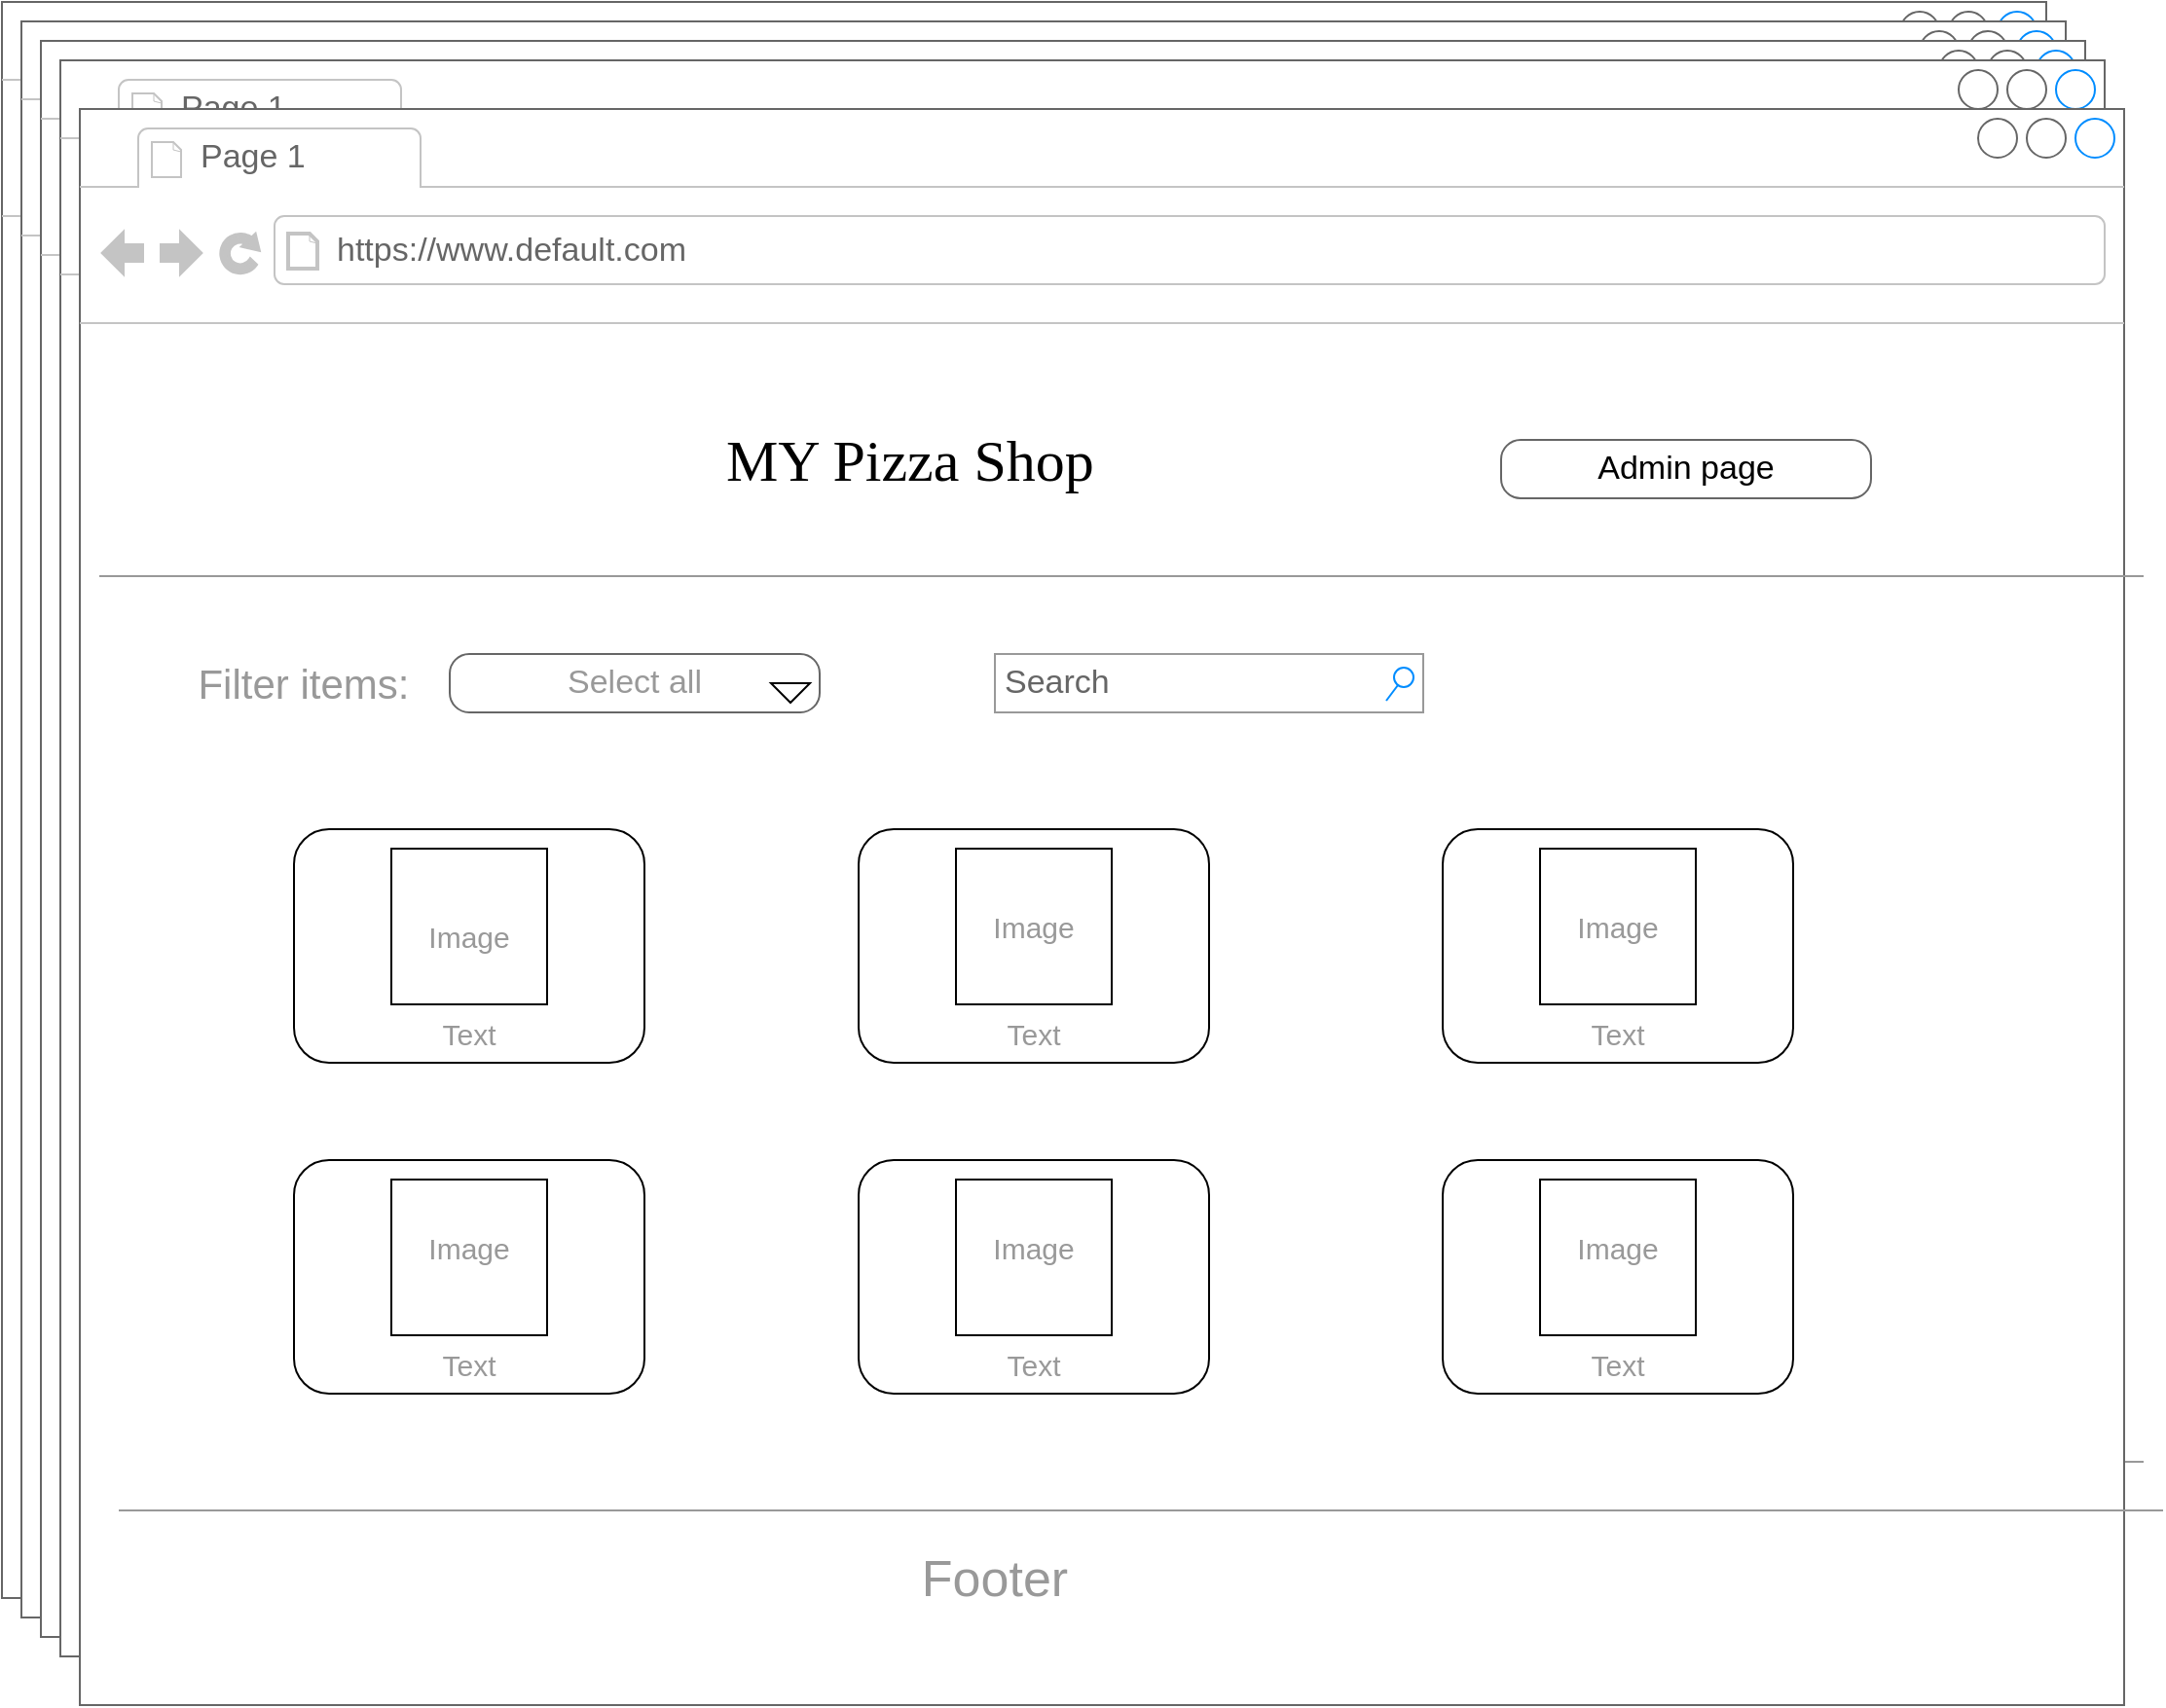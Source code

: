 <mxfile version="20.6.0" type="device"><diagram name="Page-1" id="2cc2dc42-3aac-f2a9-1cec-7a8b7cbee084"><mxGraphModel dx="-308" dy="1275" grid="1" gridSize="10" guides="1" tooltips="1" connect="1" arrows="1" fold="1" page="1" pageScale="1" pageWidth="1100" pageHeight="850" background="none" math="0" shadow="0"><root><mxCell id="0"/><mxCell id="1" parent="0"/><mxCell id="7026571954dc6520-1" value="" style="strokeWidth=1;shadow=0;dashed=0;align=center;html=1;shape=mxgraph.mockup.containers.browserWindow;rSize=0;strokeColor=#666666;mainText=,;recursiveResize=0;rounded=0;labelBackgroundColor=none;fontFamily=Verdana;fontSize=12" parent="1" vertex="1"><mxGeometry x="1670" y="-40" width="1050" height="820" as="geometry"/></mxCell><mxCell id="7026571954dc6520-2" value="Page 1" style="strokeWidth=1;shadow=0;dashed=0;align=center;html=1;shape=mxgraph.mockup.containers.anchor;fontSize=17;fontColor=#666666;align=left;" parent="7026571954dc6520-1" vertex="1"><mxGeometry x="60" y="12" width="110" height="26" as="geometry"/></mxCell><mxCell id="7026571954dc6520-3" value="https://www.default.com" style="strokeWidth=1;shadow=0;dashed=0;align=center;html=1;shape=mxgraph.mockup.containers.anchor;rSize=0;fontSize=17;fontColor=#666666;align=left;" parent="7026571954dc6520-1" vertex="1"><mxGeometry x="130" y="60" width="250" height="26" as="geometry"/></mxCell><mxCell id="7026571954dc6520-4" value="MY Pizza Shop" style="text;html=1;points=[];align=left;verticalAlign=top;spacingTop=-4;fontSize=30;fontFamily=Verdana" parent="7026571954dc6520-1" vertex="1"><mxGeometry x="330" y="160" width="340" height="50" as="geometry"/></mxCell><mxCell id="7026571954dc6520-14" value="Search" style="strokeWidth=1;shadow=0;dashed=0;align=center;html=1;shape=mxgraph.mockup.forms.searchBox;strokeColor=#999999;mainText=;strokeColor2=#008cff;fontColor=#666666;fontSize=17;align=left;spacingLeft=3;rounded=0;labelBackgroundColor=none;" parent="7026571954dc6520-1" vertex="1"><mxGeometry x="470" y="280" width="220" height="30" as="geometry"/></mxCell><mxCell id="7026571954dc6520-15" value="" style="verticalLabelPosition=bottom;shadow=0;dashed=0;align=center;html=1;verticalAlign=top;strokeWidth=1;shape=mxgraph.mockup.markup.line;strokeColor=#999999;rounded=0;labelBackgroundColor=none;fillColor=#ffffff;fontFamily=Verdana;fontSize=12;fontColor=#000000;" parent="7026571954dc6520-1" vertex="1"><mxGeometry x="10" y="230" width="1050" height="20" as="geometry"/></mxCell><mxCell id="7026571954dc6520-18" value="Admin page" style="strokeWidth=1;shadow=0;dashed=0;align=center;html=1;shape=mxgraph.mockup.buttons.button;strokeColor=#666666;mainText=;buttonStyle=round;fontSize=17;fontStyle=0;fillColor=none;whiteSpace=wrap;rounded=0;labelBackgroundColor=none;" parent="7026571954dc6520-1" vertex="1"><mxGeometry x="730" y="170" width="190" height="30" as="geometry"/></mxCell><mxCell id="7026571954dc6520-19" value="Filter Items" style="strokeWidth=1;shadow=0;dashed=0;align=center;html=1;shape=mxgraph.mockup.buttons.button;strokeColor=#666666;mainText=;buttonStyle=round;fontSize=17;fontStyle=0;fillColor=none;whiteSpace=wrap;rounded=0;labelBackgroundColor=none;fontColor=#999999;" parent="7026571954dc6520-1" vertex="1"><mxGeometry x="190" y="280" width="190" height="30" as="geometry"/></mxCell><mxCell id="7026571954dc6520-21" value="" style="verticalLabelPosition=bottom;shadow=0;dashed=0;align=center;html=1;verticalAlign=top;strokeWidth=1;shape=mxgraph.mockup.markup.line;strokeColor=#999999;rounded=0;labelBackgroundColor=none;fillColor=#ffffff;fontFamily=Verdana;fontSize=12;fontColor=#000000;" parent="7026571954dc6520-1" vertex="1"><mxGeometry x="20" y="710" width="1050" height="20" as="geometry"/></mxCell><mxCell id="XdrXnuQvbxu3idKPkUTi-1" value="Footer" style="text;html=1;strokeColor=none;fillColor=none;align=center;verticalAlign=middle;whiteSpace=wrap;rounded=0;fontColor=#999999;fontSize=26;" vertex="1" parent="7026571954dc6520-1"><mxGeometry x="440" y="740" width="60" height="30" as="geometry"/></mxCell><mxCell id="XdrXnuQvbxu3idKPkUTi-8" value="" style="rounded=1;whiteSpace=wrap;html=1;fontSize=26;fontColor=#999999;" vertex="1" parent="7026571954dc6520-1"><mxGeometry x="110" y="370" width="180" height="120" as="geometry"/></mxCell><mxCell id="XdrXnuQvbxu3idKPkUTi-9" value="" style="rounded=1;whiteSpace=wrap;html=1;fontSize=26;fontColor=#999999;" vertex="1" parent="7026571954dc6520-1"><mxGeometry x="700" y="540" width="180" height="120" as="geometry"/></mxCell><mxCell id="XdrXnuQvbxu3idKPkUTi-10" value="" style="rounded=1;whiteSpace=wrap;html=1;fontSize=26;fontColor=#999999;" vertex="1" parent="7026571954dc6520-1"><mxGeometry x="400" y="540" width="180" height="120" as="geometry"/></mxCell><mxCell id="XdrXnuQvbxu3idKPkUTi-11" value="" style="rounded=1;whiteSpace=wrap;html=1;fontSize=26;fontColor=#999999;" vertex="1" parent="7026571954dc6520-1"><mxGeometry x="110" y="540" width="180" height="120" as="geometry"/></mxCell><mxCell id="XdrXnuQvbxu3idKPkUTi-12" value="" style="rounded=1;whiteSpace=wrap;html=1;fontSize=26;fontColor=#999999;" vertex="1" parent="7026571954dc6520-1"><mxGeometry x="400" y="370" width="180" height="120" as="geometry"/></mxCell><mxCell id="XdrXnuQvbxu3idKPkUTi-13" value="" style="rounded=1;whiteSpace=wrap;html=1;fontSize=26;fontColor=#999999;" vertex="1" parent="7026571954dc6520-1"><mxGeometry x="700" y="370" width="180" height="120" as="geometry"/></mxCell><mxCell id="XdrXnuQvbxu3idKPkUTi-14" value="" style="whiteSpace=wrap;html=1;aspect=fixed;fontSize=26;fontColor=#999999;" vertex="1" parent="7026571954dc6520-1"><mxGeometry x="160" y="380" width="80" height="80" as="geometry"/></mxCell><mxCell id="XdrXnuQvbxu3idKPkUTi-15" value="" style="whiteSpace=wrap;html=1;aspect=fixed;fontSize=26;fontColor=#999999;" vertex="1" parent="7026571954dc6520-1"><mxGeometry x="750" y="550" width="80" height="80" as="geometry"/></mxCell><mxCell id="XdrXnuQvbxu3idKPkUTi-16" value="" style="whiteSpace=wrap;html=1;aspect=fixed;fontSize=26;fontColor=#999999;" vertex="1" parent="7026571954dc6520-1"><mxGeometry x="450" y="550" width="80" height="80" as="geometry"/></mxCell><mxCell id="XdrXnuQvbxu3idKPkUTi-17" value="" style="whiteSpace=wrap;html=1;aspect=fixed;fontSize=26;fontColor=#999999;" vertex="1" parent="7026571954dc6520-1"><mxGeometry x="160" y="550" width="80" height="80" as="geometry"/></mxCell><mxCell id="XdrXnuQvbxu3idKPkUTi-18" value="" style="whiteSpace=wrap;html=1;aspect=fixed;fontSize=26;fontColor=#999999;" vertex="1" parent="7026571954dc6520-1"><mxGeometry x="750" y="380" width="80" height="80" as="geometry"/></mxCell><mxCell id="XdrXnuQvbxu3idKPkUTi-19" value="" style="whiteSpace=wrap;html=1;aspect=fixed;fontSize=26;fontColor=#999999;" vertex="1" parent="7026571954dc6520-1"><mxGeometry x="450" y="380" width="80" height="80" as="geometry"/></mxCell><mxCell id="XdrXnuQvbxu3idKPkUTi-20" value="Image" style="text;html=1;strokeColor=none;fillColor=none;align=center;verticalAlign=middle;whiteSpace=wrap;rounded=0;fontSize=15;fontColor=#999999;" vertex="1" parent="7026571954dc6520-1"><mxGeometry x="180" y="410" width="40" height="30" as="geometry"/></mxCell><mxCell id="XdrXnuQvbxu3idKPkUTi-21" value="" style="strokeWidth=1;shadow=0;dashed=0;align=center;html=1;shape=mxgraph.mockup.containers.browserWindow;rSize=0;strokeColor=#666666;mainText=,;recursiveResize=0;rounded=0;labelBackgroundColor=none;fontFamily=Verdana;fontSize=12" vertex="1" parent="1"><mxGeometry x="1680" y="-30" width="1050" height="820" as="geometry"/></mxCell><mxCell id="XdrXnuQvbxu3idKPkUTi-22" value="Page 1" style="strokeWidth=1;shadow=0;dashed=0;align=center;html=1;shape=mxgraph.mockup.containers.anchor;fontSize=17;fontColor=#666666;align=left;" vertex="1" parent="XdrXnuQvbxu3idKPkUTi-21"><mxGeometry x="60" y="12" width="110" height="26" as="geometry"/></mxCell><mxCell id="XdrXnuQvbxu3idKPkUTi-23" value="https://www.default.com" style="strokeWidth=1;shadow=0;dashed=0;align=center;html=1;shape=mxgraph.mockup.containers.anchor;rSize=0;fontSize=17;fontColor=#666666;align=left;" vertex="1" parent="XdrXnuQvbxu3idKPkUTi-21"><mxGeometry x="130" y="60" width="250" height="26" as="geometry"/></mxCell><mxCell id="XdrXnuQvbxu3idKPkUTi-24" value="MY Pizza Shop" style="text;html=1;points=[];align=left;verticalAlign=top;spacingTop=-4;fontSize=30;fontFamily=Verdana" vertex="1" parent="XdrXnuQvbxu3idKPkUTi-21"><mxGeometry x="330" y="160" width="340" height="50" as="geometry"/></mxCell><mxCell id="XdrXnuQvbxu3idKPkUTi-25" value="Search" style="strokeWidth=1;shadow=0;dashed=0;align=center;html=1;shape=mxgraph.mockup.forms.searchBox;strokeColor=#999999;mainText=;strokeColor2=#008cff;fontColor=#666666;fontSize=17;align=left;spacingLeft=3;rounded=0;labelBackgroundColor=none;" vertex="1" parent="XdrXnuQvbxu3idKPkUTi-21"><mxGeometry x="470" y="280" width="220" height="30" as="geometry"/></mxCell><mxCell id="XdrXnuQvbxu3idKPkUTi-26" value="" style="verticalLabelPosition=bottom;shadow=0;dashed=0;align=center;html=1;verticalAlign=top;strokeWidth=1;shape=mxgraph.mockup.markup.line;strokeColor=#999999;rounded=0;labelBackgroundColor=none;fillColor=#ffffff;fontFamily=Verdana;fontSize=12;fontColor=#000000;" vertex="1" parent="XdrXnuQvbxu3idKPkUTi-21"><mxGeometry x="10" y="230" width="1050" height="20" as="geometry"/></mxCell><mxCell id="XdrXnuQvbxu3idKPkUTi-27" value="Admin page" style="strokeWidth=1;shadow=0;dashed=0;align=center;html=1;shape=mxgraph.mockup.buttons.button;strokeColor=#666666;mainText=;buttonStyle=round;fontSize=17;fontStyle=0;fillColor=none;whiteSpace=wrap;rounded=0;labelBackgroundColor=none;" vertex="1" parent="XdrXnuQvbxu3idKPkUTi-21"><mxGeometry x="730" y="170" width="190" height="30" as="geometry"/></mxCell><mxCell id="XdrXnuQvbxu3idKPkUTi-28" value="Filter Items" style="strokeWidth=1;shadow=0;dashed=0;align=center;html=1;shape=mxgraph.mockup.buttons.button;strokeColor=#666666;mainText=;buttonStyle=round;fontSize=17;fontStyle=0;fillColor=none;whiteSpace=wrap;rounded=0;labelBackgroundColor=none;fontColor=#999999;" vertex="1" parent="XdrXnuQvbxu3idKPkUTi-21"><mxGeometry x="190" y="280" width="190" height="30" as="geometry"/></mxCell><mxCell id="XdrXnuQvbxu3idKPkUTi-29" value="" style="verticalLabelPosition=bottom;shadow=0;dashed=0;align=center;html=1;verticalAlign=top;strokeWidth=1;shape=mxgraph.mockup.markup.line;strokeColor=#999999;rounded=0;labelBackgroundColor=none;fillColor=#ffffff;fontFamily=Verdana;fontSize=12;fontColor=#000000;" vertex="1" parent="XdrXnuQvbxu3idKPkUTi-21"><mxGeometry x="20" y="710" width="1050" height="20" as="geometry"/></mxCell><mxCell id="XdrXnuQvbxu3idKPkUTi-30" value="Footer" style="text;html=1;strokeColor=none;fillColor=none;align=center;verticalAlign=middle;whiteSpace=wrap;rounded=0;fontColor=#999999;fontSize=26;" vertex="1" parent="XdrXnuQvbxu3idKPkUTi-21"><mxGeometry x="440" y="740" width="60" height="30" as="geometry"/></mxCell><mxCell id="XdrXnuQvbxu3idKPkUTi-31" value="" style="rounded=1;whiteSpace=wrap;html=1;fontSize=26;fontColor=#999999;" vertex="1" parent="XdrXnuQvbxu3idKPkUTi-21"><mxGeometry x="110" y="370" width="180" height="120" as="geometry"/></mxCell><mxCell id="XdrXnuQvbxu3idKPkUTi-32" value="" style="rounded=1;whiteSpace=wrap;html=1;fontSize=26;fontColor=#999999;" vertex="1" parent="XdrXnuQvbxu3idKPkUTi-21"><mxGeometry x="700" y="540" width="180" height="120" as="geometry"/></mxCell><mxCell id="XdrXnuQvbxu3idKPkUTi-33" value="" style="rounded=1;whiteSpace=wrap;html=1;fontSize=26;fontColor=#999999;" vertex="1" parent="XdrXnuQvbxu3idKPkUTi-21"><mxGeometry x="400" y="540" width="180" height="120" as="geometry"/></mxCell><mxCell id="XdrXnuQvbxu3idKPkUTi-34" value="" style="rounded=1;whiteSpace=wrap;html=1;fontSize=26;fontColor=#999999;" vertex="1" parent="XdrXnuQvbxu3idKPkUTi-21"><mxGeometry x="110" y="540" width="180" height="120" as="geometry"/></mxCell><mxCell id="XdrXnuQvbxu3idKPkUTi-35" value="" style="rounded=1;whiteSpace=wrap;html=1;fontSize=26;fontColor=#999999;" vertex="1" parent="XdrXnuQvbxu3idKPkUTi-21"><mxGeometry x="400" y="370" width="180" height="120" as="geometry"/></mxCell><mxCell id="XdrXnuQvbxu3idKPkUTi-36" value="" style="rounded=1;whiteSpace=wrap;html=1;fontSize=26;fontColor=#999999;" vertex="1" parent="XdrXnuQvbxu3idKPkUTi-21"><mxGeometry x="700" y="370" width="180" height="120" as="geometry"/></mxCell><mxCell id="XdrXnuQvbxu3idKPkUTi-37" value="" style="whiteSpace=wrap;html=1;aspect=fixed;fontSize=26;fontColor=#999999;" vertex="1" parent="XdrXnuQvbxu3idKPkUTi-21"><mxGeometry x="160" y="380" width="80" height="80" as="geometry"/></mxCell><mxCell id="XdrXnuQvbxu3idKPkUTi-38" value="" style="whiteSpace=wrap;html=1;aspect=fixed;fontSize=26;fontColor=#999999;" vertex="1" parent="XdrXnuQvbxu3idKPkUTi-21"><mxGeometry x="750" y="550" width="80" height="80" as="geometry"/></mxCell><mxCell id="XdrXnuQvbxu3idKPkUTi-39" value="" style="whiteSpace=wrap;html=1;aspect=fixed;fontSize=26;fontColor=#999999;" vertex="1" parent="XdrXnuQvbxu3idKPkUTi-21"><mxGeometry x="450" y="550" width="80" height="80" as="geometry"/></mxCell><mxCell id="XdrXnuQvbxu3idKPkUTi-40" value="" style="whiteSpace=wrap;html=1;aspect=fixed;fontSize=26;fontColor=#999999;" vertex="1" parent="XdrXnuQvbxu3idKPkUTi-21"><mxGeometry x="160" y="550" width="80" height="80" as="geometry"/></mxCell><mxCell id="XdrXnuQvbxu3idKPkUTi-41" value="" style="whiteSpace=wrap;html=1;aspect=fixed;fontSize=26;fontColor=#999999;" vertex="1" parent="XdrXnuQvbxu3idKPkUTi-21"><mxGeometry x="750" y="380" width="80" height="80" as="geometry"/></mxCell><mxCell id="XdrXnuQvbxu3idKPkUTi-42" value="" style="whiteSpace=wrap;html=1;aspect=fixed;fontSize=26;fontColor=#999999;" vertex="1" parent="XdrXnuQvbxu3idKPkUTi-21"><mxGeometry x="450" y="380" width="80" height="80" as="geometry"/></mxCell><mxCell id="XdrXnuQvbxu3idKPkUTi-43" value="Image" style="text;html=1;strokeColor=none;fillColor=none;align=center;verticalAlign=middle;whiteSpace=wrap;rounded=0;fontSize=15;fontColor=#999999;" vertex="1" parent="XdrXnuQvbxu3idKPkUTi-21"><mxGeometry x="180" y="410" width="40" height="30" as="geometry"/></mxCell><mxCell id="XdrXnuQvbxu3idKPkUTi-44" value="Image" style="text;html=1;strokeColor=none;fillColor=none;align=center;verticalAlign=middle;whiteSpace=wrap;rounded=0;fontSize=15;fontColor=#999999;" vertex="1" parent="XdrXnuQvbxu3idKPkUTi-21"><mxGeometry x="470" y="405" width="40" height="30" as="geometry"/></mxCell><mxCell id="XdrXnuQvbxu3idKPkUTi-45" value="Image" style="text;html=1;strokeColor=none;fillColor=none;align=center;verticalAlign=middle;whiteSpace=wrap;rounded=0;fontSize=15;fontColor=#999999;" vertex="1" parent="XdrXnuQvbxu3idKPkUTi-21"><mxGeometry x="770" y="405" width="40" height="30" as="geometry"/></mxCell><mxCell id="XdrXnuQvbxu3idKPkUTi-46" value="Image" style="text;html=1;strokeColor=none;fillColor=none;align=center;verticalAlign=middle;whiteSpace=wrap;rounded=0;fontSize=15;fontColor=#999999;" vertex="1" parent="XdrXnuQvbxu3idKPkUTi-21"><mxGeometry x="770" y="570" width="40" height="30" as="geometry"/></mxCell><mxCell id="XdrXnuQvbxu3idKPkUTi-47" value="" style="strokeWidth=1;shadow=0;dashed=0;align=center;html=1;shape=mxgraph.mockup.containers.browserWindow;rSize=0;strokeColor=#666666;mainText=,;recursiveResize=0;rounded=0;labelBackgroundColor=none;fontFamily=Verdana;fontSize=12" vertex="1" parent="1"><mxGeometry x="1690" y="-20" width="1050" height="820" as="geometry"/></mxCell><mxCell id="XdrXnuQvbxu3idKPkUTi-48" value="Page 1" style="strokeWidth=1;shadow=0;dashed=0;align=center;html=1;shape=mxgraph.mockup.containers.anchor;fontSize=17;fontColor=#666666;align=left;" vertex="1" parent="XdrXnuQvbxu3idKPkUTi-47"><mxGeometry x="60" y="12" width="110" height="26" as="geometry"/></mxCell><mxCell id="XdrXnuQvbxu3idKPkUTi-49" value="https://www.default.com" style="strokeWidth=1;shadow=0;dashed=0;align=center;html=1;shape=mxgraph.mockup.containers.anchor;rSize=0;fontSize=17;fontColor=#666666;align=left;" vertex="1" parent="XdrXnuQvbxu3idKPkUTi-47"><mxGeometry x="130" y="60" width="250" height="26" as="geometry"/></mxCell><mxCell id="XdrXnuQvbxu3idKPkUTi-50" value="MY Pizza Shop" style="text;html=1;points=[];align=left;verticalAlign=top;spacingTop=-4;fontSize=30;fontFamily=Verdana" vertex="1" parent="XdrXnuQvbxu3idKPkUTi-47"><mxGeometry x="330" y="160" width="340" height="50" as="geometry"/></mxCell><mxCell id="XdrXnuQvbxu3idKPkUTi-51" value="Search" style="strokeWidth=1;shadow=0;dashed=0;align=center;html=1;shape=mxgraph.mockup.forms.searchBox;strokeColor=#999999;mainText=;strokeColor2=#008cff;fontColor=#666666;fontSize=17;align=left;spacingLeft=3;rounded=0;labelBackgroundColor=none;" vertex="1" parent="XdrXnuQvbxu3idKPkUTi-47"><mxGeometry x="470" y="280" width="220" height="30" as="geometry"/></mxCell><mxCell id="XdrXnuQvbxu3idKPkUTi-52" value="" style="verticalLabelPosition=bottom;shadow=0;dashed=0;align=center;html=1;verticalAlign=top;strokeWidth=1;shape=mxgraph.mockup.markup.line;strokeColor=#999999;rounded=0;labelBackgroundColor=none;fillColor=#ffffff;fontFamily=Verdana;fontSize=12;fontColor=#000000;" vertex="1" parent="XdrXnuQvbxu3idKPkUTi-47"><mxGeometry x="10" y="230" width="1050" height="20" as="geometry"/></mxCell><mxCell id="XdrXnuQvbxu3idKPkUTi-53" value="Admin page" style="strokeWidth=1;shadow=0;dashed=0;align=center;html=1;shape=mxgraph.mockup.buttons.button;strokeColor=#666666;mainText=;buttonStyle=round;fontSize=17;fontStyle=0;fillColor=none;whiteSpace=wrap;rounded=0;labelBackgroundColor=none;" vertex="1" parent="XdrXnuQvbxu3idKPkUTi-47"><mxGeometry x="730" y="170" width="190" height="30" as="geometry"/></mxCell><mxCell id="XdrXnuQvbxu3idKPkUTi-54" value="Filter Items" style="strokeWidth=1;shadow=0;dashed=0;align=center;html=1;shape=mxgraph.mockup.buttons.button;strokeColor=#666666;mainText=;buttonStyle=round;fontSize=17;fontStyle=0;fillColor=none;whiteSpace=wrap;rounded=0;labelBackgroundColor=none;fontColor=#999999;" vertex="1" parent="XdrXnuQvbxu3idKPkUTi-47"><mxGeometry x="190" y="280" width="190" height="30" as="geometry"/></mxCell><mxCell id="XdrXnuQvbxu3idKPkUTi-55" value="" style="verticalLabelPosition=bottom;shadow=0;dashed=0;align=center;html=1;verticalAlign=top;strokeWidth=1;shape=mxgraph.mockup.markup.line;strokeColor=#999999;rounded=0;labelBackgroundColor=none;fillColor=#ffffff;fontFamily=Verdana;fontSize=12;fontColor=#000000;" vertex="1" parent="XdrXnuQvbxu3idKPkUTi-47"><mxGeometry x="20" y="710" width="1050" height="20" as="geometry"/></mxCell><mxCell id="XdrXnuQvbxu3idKPkUTi-56" value="Footer" style="text;html=1;strokeColor=none;fillColor=none;align=center;verticalAlign=middle;whiteSpace=wrap;rounded=0;fontColor=#999999;fontSize=26;" vertex="1" parent="XdrXnuQvbxu3idKPkUTi-47"><mxGeometry x="440" y="740" width="60" height="30" as="geometry"/></mxCell><mxCell id="XdrXnuQvbxu3idKPkUTi-57" value="" style="rounded=1;whiteSpace=wrap;html=1;fontSize=26;fontColor=#999999;" vertex="1" parent="XdrXnuQvbxu3idKPkUTi-47"><mxGeometry x="110" y="370" width="180" height="120" as="geometry"/></mxCell><mxCell id="XdrXnuQvbxu3idKPkUTi-58" value="" style="rounded=1;whiteSpace=wrap;html=1;fontSize=26;fontColor=#999999;" vertex="1" parent="XdrXnuQvbxu3idKPkUTi-47"><mxGeometry x="700" y="540" width="180" height="120" as="geometry"/></mxCell><mxCell id="XdrXnuQvbxu3idKPkUTi-59" value="" style="rounded=1;whiteSpace=wrap;html=1;fontSize=26;fontColor=#999999;" vertex="1" parent="XdrXnuQvbxu3idKPkUTi-47"><mxGeometry x="400" y="540" width="180" height="120" as="geometry"/></mxCell><mxCell id="XdrXnuQvbxu3idKPkUTi-60" value="" style="rounded=1;whiteSpace=wrap;html=1;fontSize=26;fontColor=#999999;" vertex="1" parent="XdrXnuQvbxu3idKPkUTi-47"><mxGeometry x="110" y="540" width="180" height="120" as="geometry"/></mxCell><mxCell id="XdrXnuQvbxu3idKPkUTi-61" value="" style="rounded=1;whiteSpace=wrap;html=1;fontSize=26;fontColor=#999999;" vertex="1" parent="XdrXnuQvbxu3idKPkUTi-47"><mxGeometry x="400" y="370" width="180" height="120" as="geometry"/></mxCell><mxCell id="XdrXnuQvbxu3idKPkUTi-62" value="" style="rounded=1;whiteSpace=wrap;html=1;fontSize=26;fontColor=#999999;" vertex="1" parent="XdrXnuQvbxu3idKPkUTi-47"><mxGeometry x="700" y="370" width="180" height="120" as="geometry"/></mxCell><mxCell id="XdrXnuQvbxu3idKPkUTi-63" value="" style="whiteSpace=wrap;html=1;aspect=fixed;fontSize=26;fontColor=#999999;" vertex="1" parent="XdrXnuQvbxu3idKPkUTi-47"><mxGeometry x="160" y="380" width="80" height="80" as="geometry"/></mxCell><mxCell id="XdrXnuQvbxu3idKPkUTi-64" value="" style="whiteSpace=wrap;html=1;aspect=fixed;fontSize=26;fontColor=#999999;" vertex="1" parent="XdrXnuQvbxu3idKPkUTi-47"><mxGeometry x="750" y="550" width="80" height="80" as="geometry"/></mxCell><mxCell id="XdrXnuQvbxu3idKPkUTi-65" value="" style="whiteSpace=wrap;html=1;aspect=fixed;fontSize=26;fontColor=#999999;" vertex="1" parent="XdrXnuQvbxu3idKPkUTi-47"><mxGeometry x="450" y="550" width="80" height="80" as="geometry"/></mxCell><mxCell id="XdrXnuQvbxu3idKPkUTi-66" value="" style="whiteSpace=wrap;html=1;aspect=fixed;fontSize=26;fontColor=#999999;" vertex="1" parent="XdrXnuQvbxu3idKPkUTi-47"><mxGeometry x="160" y="550" width="80" height="80" as="geometry"/></mxCell><mxCell id="XdrXnuQvbxu3idKPkUTi-67" value="" style="whiteSpace=wrap;html=1;aspect=fixed;fontSize=26;fontColor=#999999;" vertex="1" parent="XdrXnuQvbxu3idKPkUTi-47"><mxGeometry x="750" y="380" width="80" height="80" as="geometry"/></mxCell><mxCell id="XdrXnuQvbxu3idKPkUTi-68" value="" style="whiteSpace=wrap;html=1;aspect=fixed;fontSize=26;fontColor=#999999;" vertex="1" parent="XdrXnuQvbxu3idKPkUTi-47"><mxGeometry x="450" y="380" width="80" height="80" as="geometry"/></mxCell><mxCell id="XdrXnuQvbxu3idKPkUTi-69" value="Image" style="text;html=1;strokeColor=none;fillColor=none;align=center;verticalAlign=middle;whiteSpace=wrap;rounded=0;fontSize=15;fontColor=#999999;" vertex="1" parent="XdrXnuQvbxu3idKPkUTi-47"><mxGeometry x="180" y="410" width="40" height="30" as="geometry"/></mxCell><mxCell id="XdrXnuQvbxu3idKPkUTi-70" value="Image" style="text;html=1;strokeColor=none;fillColor=none;align=center;verticalAlign=middle;whiteSpace=wrap;rounded=0;fontSize=15;fontColor=#999999;" vertex="1" parent="XdrXnuQvbxu3idKPkUTi-47"><mxGeometry x="470" y="405" width="40" height="30" as="geometry"/></mxCell><mxCell id="XdrXnuQvbxu3idKPkUTi-71" value="Image" style="text;html=1;strokeColor=none;fillColor=none;align=center;verticalAlign=middle;whiteSpace=wrap;rounded=0;fontSize=15;fontColor=#999999;" vertex="1" parent="XdrXnuQvbxu3idKPkUTi-47"><mxGeometry x="770" y="405" width="40" height="30" as="geometry"/></mxCell><mxCell id="XdrXnuQvbxu3idKPkUTi-72" value="Image" style="text;html=1;strokeColor=none;fillColor=none;align=center;verticalAlign=middle;whiteSpace=wrap;rounded=0;fontSize=15;fontColor=#999999;" vertex="1" parent="XdrXnuQvbxu3idKPkUTi-47"><mxGeometry x="770" y="570" width="40" height="30" as="geometry"/></mxCell><mxCell id="XdrXnuQvbxu3idKPkUTi-73" value="Image" style="text;html=1;strokeColor=none;fillColor=none;align=center;verticalAlign=middle;whiteSpace=wrap;rounded=0;fontSize=15;fontColor=#999999;" vertex="1" parent="XdrXnuQvbxu3idKPkUTi-47"><mxGeometry x="470" y="570" width="40" height="30" as="geometry"/></mxCell><mxCell id="XdrXnuQvbxu3idKPkUTi-74" value="" style="strokeWidth=1;shadow=0;dashed=0;align=center;html=1;shape=mxgraph.mockup.containers.browserWindow;rSize=0;strokeColor=#666666;mainText=,;recursiveResize=0;rounded=0;labelBackgroundColor=none;fontFamily=Verdana;fontSize=12" vertex="1" parent="1"><mxGeometry x="1700" y="-10" width="1050" height="820" as="geometry"/></mxCell><mxCell id="XdrXnuQvbxu3idKPkUTi-75" value="Page 1" style="strokeWidth=1;shadow=0;dashed=0;align=center;html=1;shape=mxgraph.mockup.containers.anchor;fontSize=17;fontColor=#666666;align=left;" vertex="1" parent="XdrXnuQvbxu3idKPkUTi-74"><mxGeometry x="60" y="12" width="110" height="26" as="geometry"/></mxCell><mxCell id="XdrXnuQvbxu3idKPkUTi-76" value="https://www.default.com" style="strokeWidth=1;shadow=0;dashed=0;align=center;html=1;shape=mxgraph.mockup.containers.anchor;rSize=0;fontSize=17;fontColor=#666666;align=left;" vertex="1" parent="XdrXnuQvbxu3idKPkUTi-74"><mxGeometry x="130" y="60" width="250" height="26" as="geometry"/></mxCell><mxCell id="XdrXnuQvbxu3idKPkUTi-77" value="MY Pizza Shop" style="text;html=1;points=[];align=left;verticalAlign=top;spacingTop=-4;fontSize=30;fontFamily=Verdana" vertex="1" parent="XdrXnuQvbxu3idKPkUTi-74"><mxGeometry x="330" y="160" width="340" height="50" as="geometry"/></mxCell><mxCell id="XdrXnuQvbxu3idKPkUTi-78" value="Search" style="strokeWidth=1;shadow=0;dashed=0;align=center;html=1;shape=mxgraph.mockup.forms.searchBox;strokeColor=#999999;mainText=;strokeColor2=#008cff;fontColor=#666666;fontSize=17;align=left;spacingLeft=3;rounded=0;labelBackgroundColor=none;" vertex="1" parent="XdrXnuQvbxu3idKPkUTi-74"><mxGeometry x="470" y="280" width="220" height="30" as="geometry"/></mxCell><mxCell id="XdrXnuQvbxu3idKPkUTi-79" value="" style="verticalLabelPosition=bottom;shadow=0;dashed=0;align=center;html=1;verticalAlign=top;strokeWidth=1;shape=mxgraph.mockup.markup.line;strokeColor=#999999;rounded=0;labelBackgroundColor=none;fillColor=#ffffff;fontFamily=Verdana;fontSize=12;fontColor=#000000;" vertex="1" parent="XdrXnuQvbxu3idKPkUTi-74"><mxGeometry x="10" y="230" width="1050" height="20" as="geometry"/></mxCell><mxCell id="XdrXnuQvbxu3idKPkUTi-80" value="Admin page" style="strokeWidth=1;shadow=0;dashed=0;align=center;html=1;shape=mxgraph.mockup.buttons.button;strokeColor=#666666;mainText=;buttonStyle=round;fontSize=17;fontStyle=0;fillColor=none;whiteSpace=wrap;rounded=0;labelBackgroundColor=none;" vertex="1" parent="XdrXnuQvbxu3idKPkUTi-74"><mxGeometry x="730" y="170" width="190" height="30" as="geometry"/></mxCell><mxCell id="XdrXnuQvbxu3idKPkUTi-81" value="Filter Items" style="strokeWidth=1;shadow=0;dashed=0;align=center;html=1;shape=mxgraph.mockup.buttons.button;strokeColor=#666666;mainText=;buttonStyle=round;fontSize=17;fontStyle=0;fillColor=none;whiteSpace=wrap;rounded=0;labelBackgroundColor=none;fontColor=#999999;" vertex="1" parent="XdrXnuQvbxu3idKPkUTi-74"><mxGeometry x="190" y="280" width="190" height="30" as="geometry"/></mxCell><mxCell id="XdrXnuQvbxu3idKPkUTi-82" value="" style="verticalLabelPosition=bottom;shadow=0;dashed=0;align=center;html=1;verticalAlign=top;strokeWidth=1;shape=mxgraph.mockup.markup.line;strokeColor=#999999;rounded=0;labelBackgroundColor=none;fillColor=#ffffff;fontFamily=Verdana;fontSize=12;fontColor=#000000;" vertex="1" parent="XdrXnuQvbxu3idKPkUTi-74"><mxGeometry x="20" y="710" width="1050" height="20" as="geometry"/></mxCell><mxCell id="XdrXnuQvbxu3idKPkUTi-83" value="Footer" style="text;html=1;strokeColor=none;fillColor=none;align=center;verticalAlign=middle;whiteSpace=wrap;rounded=0;fontColor=#999999;fontSize=26;" vertex="1" parent="XdrXnuQvbxu3idKPkUTi-74"><mxGeometry x="440" y="740" width="60" height="30" as="geometry"/></mxCell><mxCell id="XdrXnuQvbxu3idKPkUTi-84" value="" style="rounded=1;whiteSpace=wrap;html=1;fontSize=26;fontColor=#999999;" vertex="1" parent="XdrXnuQvbxu3idKPkUTi-74"><mxGeometry x="110" y="370" width="180" height="120" as="geometry"/></mxCell><mxCell id="XdrXnuQvbxu3idKPkUTi-85" value="" style="rounded=1;whiteSpace=wrap;html=1;fontSize=26;fontColor=#999999;" vertex="1" parent="XdrXnuQvbxu3idKPkUTi-74"><mxGeometry x="700" y="540" width="180" height="120" as="geometry"/></mxCell><mxCell id="XdrXnuQvbxu3idKPkUTi-86" value="" style="rounded=1;whiteSpace=wrap;html=1;fontSize=26;fontColor=#999999;" vertex="1" parent="XdrXnuQvbxu3idKPkUTi-74"><mxGeometry x="400" y="540" width="180" height="120" as="geometry"/></mxCell><mxCell id="XdrXnuQvbxu3idKPkUTi-87" value="" style="rounded=1;whiteSpace=wrap;html=1;fontSize=26;fontColor=#999999;" vertex="1" parent="XdrXnuQvbxu3idKPkUTi-74"><mxGeometry x="110" y="540" width="180" height="120" as="geometry"/></mxCell><mxCell id="XdrXnuQvbxu3idKPkUTi-88" value="" style="rounded=1;whiteSpace=wrap;html=1;fontSize=26;fontColor=#999999;" vertex="1" parent="XdrXnuQvbxu3idKPkUTi-74"><mxGeometry x="400" y="370" width="180" height="120" as="geometry"/></mxCell><mxCell id="XdrXnuQvbxu3idKPkUTi-89" value="" style="rounded=1;whiteSpace=wrap;html=1;fontSize=26;fontColor=#999999;" vertex="1" parent="XdrXnuQvbxu3idKPkUTi-74"><mxGeometry x="700" y="370" width="180" height="120" as="geometry"/></mxCell><mxCell id="XdrXnuQvbxu3idKPkUTi-90" value="" style="whiteSpace=wrap;html=1;aspect=fixed;fontSize=26;fontColor=#999999;" vertex="1" parent="XdrXnuQvbxu3idKPkUTi-74"><mxGeometry x="160" y="380" width="80" height="80" as="geometry"/></mxCell><mxCell id="XdrXnuQvbxu3idKPkUTi-91" value="" style="whiteSpace=wrap;html=1;aspect=fixed;fontSize=26;fontColor=#999999;" vertex="1" parent="XdrXnuQvbxu3idKPkUTi-74"><mxGeometry x="750" y="550" width="80" height="80" as="geometry"/></mxCell><mxCell id="XdrXnuQvbxu3idKPkUTi-92" value="" style="whiteSpace=wrap;html=1;aspect=fixed;fontSize=26;fontColor=#999999;" vertex="1" parent="XdrXnuQvbxu3idKPkUTi-74"><mxGeometry x="450" y="550" width="80" height="80" as="geometry"/></mxCell><mxCell id="XdrXnuQvbxu3idKPkUTi-93" value="" style="whiteSpace=wrap;html=1;aspect=fixed;fontSize=26;fontColor=#999999;" vertex="1" parent="XdrXnuQvbxu3idKPkUTi-74"><mxGeometry x="160" y="550" width="80" height="80" as="geometry"/></mxCell><mxCell id="XdrXnuQvbxu3idKPkUTi-94" value="" style="whiteSpace=wrap;html=1;aspect=fixed;fontSize=26;fontColor=#999999;" vertex="1" parent="XdrXnuQvbxu3idKPkUTi-74"><mxGeometry x="750" y="380" width="80" height="80" as="geometry"/></mxCell><mxCell id="XdrXnuQvbxu3idKPkUTi-95" value="" style="whiteSpace=wrap;html=1;aspect=fixed;fontSize=26;fontColor=#999999;" vertex="1" parent="XdrXnuQvbxu3idKPkUTi-74"><mxGeometry x="450" y="380" width="80" height="80" as="geometry"/></mxCell><mxCell id="XdrXnuQvbxu3idKPkUTi-96" value="Image" style="text;html=1;strokeColor=none;fillColor=none;align=center;verticalAlign=middle;whiteSpace=wrap;rounded=0;fontSize=15;fontColor=#999999;" vertex="1" parent="XdrXnuQvbxu3idKPkUTi-74"><mxGeometry x="180" y="410" width="40" height="30" as="geometry"/></mxCell><mxCell id="XdrXnuQvbxu3idKPkUTi-97" value="Image" style="text;html=1;strokeColor=none;fillColor=none;align=center;verticalAlign=middle;whiteSpace=wrap;rounded=0;fontSize=15;fontColor=#999999;" vertex="1" parent="XdrXnuQvbxu3idKPkUTi-74"><mxGeometry x="470" y="405" width="40" height="30" as="geometry"/></mxCell><mxCell id="XdrXnuQvbxu3idKPkUTi-98" value="Image" style="text;html=1;strokeColor=none;fillColor=none;align=center;verticalAlign=middle;whiteSpace=wrap;rounded=0;fontSize=15;fontColor=#999999;" vertex="1" parent="XdrXnuQvbxu3idKPkUTi-74"><mxGeometry x="770" y="405" width="40" height="30" as="geometry"/></mxCell><mxCell id="XdrXnuQvbxu3idKPkUTi-99" value="Image" style="text;html=1;strokeColor=none;fillColor=none;align=center;verticalAlign=middle;whiteSpace=wrap;rounded=0;fontSize=15;fontColor=#999999;" vertex="1" parent="XdrXnuQvbxu3idKPkUTi-74"><mxGeometry x="770" y="570" width="40" height="30" as="geometry"/></mxCell><mxCell id="XdrXnuQvbxu3idKPkUTi-100" value="Image" style="text;html=1;strokeColor=none;fillColor=none;align=center;verticalAlign=middle;whiteSpace=wrap;rounded=0;fontSize=15;fontColor=#999999;" vertex="1" parent="XdrXnuQvbxu3idKPkUTi-74"><mxGeometry x="470" y="570" width="40" height="30" as="geometry"/></mxCell><mxCell id="XdrXnuQvbxu3idKPkUTi-101" value="" style="strokeWidth=1;shadow=0;dashed=0;align=center;html=1;shape=mxgraph.mockup.containers.browserWindow;rSize=0;strokeColor=#666666;mainText=,;recursiveResize=0;rounded=0;labelBackgroundColor=none;fontFamily=Verdana;fontSize=12" vertex="1" parent="1"><mxGeometry x="1710" y="15" width="1050" height="820" as="geometry"/></mxCell><mxCell id="XdrXnuQvbxu3idKPkUTi-102" value="Page 1" style="strokeWidth=1;shadow=0;dashed=0;align=center;html=1;shape=mxgraph.mockup.containers.anchor;fontSize=17;fontColor=#666666;align=left;" vertex="1" parent="XdrXnuQvbxu3idKPkUTi-101"><mxGeometry x="60" y="12" width="110" height="26" as="geometry"/></mxCell><mxCell id="XdrXnuQvbxu3idKPkUTi-103" value="https://www.default.com" style="strokeWidth=1;shadow=0;dashed=0;align=center;html=1;shape=mxgraph.mockup.containers.anchor;rSize=0;fontSize=17;fontColor=#666666;align=left;" vertex="1" parent="XdrXnuQvbxu3idKPkUTi-101"><mxGeometry x="130" y="60" width="250" height="26" as="geometry"/></mxCell><mxCell id="XdrXnuQvbxu3idKPkUTi-104" value="MY Pizza Shop" style="text;html=1;points=[];align=left;verticalAlign=top;spacingTop=-4;fontSize=30;fontFamily=Verdana" vertex="1" parent="XdrXnuQvbxu3idKPkUTi-101"><mxGeometry x="330" y="160" width="340" height="50" as="geometry"/></mxCell><mxCell id="XdrXnuQvbxu3idKPkUTi-105" value="Search" style="strokeWidth=1;shadow=0;dashed=0;align=center;html=1;shape=mxgraph.mockup.forms.searchBox;strokeColor=#999999;mainText=;strokeColor2=#008cff;fontColor=#666666;fontSize=17;align=left;spacingLeft=3;rounded=0;labelBackgroundColor=none;" vertex="1" parent="XdrXnuQvbxu3idKPkUTi-101"><mxGeometry x="470" y="280" width="220" height="30" as="geometry"/></mxCell><mxCell id="XdrXnuQvbxu3idKPkUTi-106" value="" style="verticalLabelPosition=bottom;shadow=0;dashed=0;align=center;html=1;verticalAlign=top;strokeWidth=1;shape=mxgraph.mockup.markup.line;strokeColor=#999999;rounded=0;labelBackgroundColor=none;fillColor=#ffffff;fontFamily=Verdana;fontSize=12;fontColor=#000000;" vertex="1" parent="XdrXnuQvbxu3idKPkUTi-101"><mxGeometry x="10" y="230" width="1050" height="20" as="geometry"/></mxCell><mxCell id="XdrXnuQvbxu3idKPkUTi-107" value="Admin page" style="strokeWidth=1;shadow=0;dashed=0;align=center;html=1;shape=mxgraph.mockup.buttons.button;strokeColor=#666666;mainText=;buttonStyle=round;fontSize=17;fontStyle=0;fillColor=none;whiteSpace=wrap;rounded=0;labelBackgroundColor=none;" vertex="1" parent="XdrXnuQvbxu3idKPkUTi-101"><mxGeometry x="730" y="170" width="190" height="30" as="geometry"/></mxCell><mxCell id="XdrXnuQvbxu3idKPkUTi-108" value="Select all" style="strokeWidth=1;shadow=0;dashed=0;align=center;html=1;shape=mxgraph.mockup.buttons.button;strokeColor=#666666;mainText=;buttonStyle=round;fontSize=17;fontStyle=0;fillColor=none;whiteSpace=wrap;rounded=0;labelBackgroundColor=none;fontColor=#999999;" vertex="1" parent="XdrXnuQvbxu3idKPkUTi-101"><mxGeometry x="190" y="280" width="190" height="30" as="geometry"/></mxCell><mxCell id="XdrXnuQvbxu3idKPkUTi-109" value="" style="verticalLabelPosition=bottom;shadow=0;dashed=0;align=center;html=1;verticalAlign=top;strokeWidth=1;shape=mxgraph.mockup.markup.line;strokeColor=#999999;rounded=0;labelBackgroundColor=none;fillColor=#ffffff;fontFamily=Verdana;fontSize=12;fontColor=#000000;" vertex="1" parent="XdrXnuQvbxu3idKPkUTi-101"><mxGeometry x="20" y="710" width="1050" height="20" as="geometry"/></mxCell><mxCell id="XdrXnuQvbxu3idKPkUTi-110" value="Footer" style="text;html=1;strokeColor=none;fillColor=none;align=center;verticalAlign=middle;whiteSpace=wrap;rounded=0;fontColor=#999999;fontSize=26;" vertex="1" parent="XdrXnuQvbxu3idKPkUTi-101"><mxGeometry x="440" y="740" width="60" height="30" as="geometry"/></mxCell><mxCell id="XdrXnuQvbxu3idKPkUTi-111" value="" style="rounded=1;whiteSpace=wrap;html=1;fontSize=26;fontColor=#999999;" vertex="1" parent="XdrXnuQvbxu3idKPkUTi-101"><mxGeometry x="110" y="370" width="180" height="120" as="geometry"/></mxCell><mxCell id="XdrXnuQvbxu3idKPkUTi-112" value="" style="rounded=1;whiteSpace=wrap;html=1;fontSize=26;fontColor=#999999;" vertex="1" parent="XdrXnuQvbxu3idKPkUTi-101"><mxGeometry x="700" y="540" width="180" height="120" as="geometry"/></mxCell><mxCell id="XdrXnuQvbxu3idKPkUTi-113" value="" style="rounded=1;whiteSpace=wrap;html=1;fontSize=26;fontColor=#999999;" vertex="1" parent="XdrXnuQvbxu3idKPkUTi-101"><mxGeometry x="400" y="540" width="180" height="120" as="geometry"/></mxCell><mxCell id="XdrXnuQvbxu3idKPkUTi-114" value="" style="rounded=1;whiteSpace=wrap;html=1;fontSize=26;fontColor=#999999;" vertex="1" parent="XdrXnuQvbxu3idKPkUTi-101"><mxGeometry x="110" y="540" width="180" height="120" as="geometry"/></mxCell><mxCell id="XdrXnuQvbxu3idKPkUTi-115" value="" style="rounded=1;whiteSpace=wrap;html=1;fontSize=26;fontColor=#999999;" vertex="1" parent="XdrXnuQvbxu3idKPkUTi-101"><mxGeometry x="400" y="370" width="180" height="120" as="geometry"/></mxCell><mxCell id="XdrXnuQvbxu3idKPkUTi-116" value="" style="rounded=1;whiteSpace=wrap;html=1;fontSize=26;fontColor=#999999;" vertex="1" parent="XdrXnuQvbxu3idKPkUTi-101"><mxGeometry x="700" y="370" width="180" height="120" as="geometry"/></mxCell><mxCell id="XdrXnuQvbxu3idKPkUTi-117" value="" style="whiteSpace=wrap;html=1;aspect=fixed;fontSize=26;fontColor=#999999;" vertex="1" parent="XdrXnuQvbxu3idKPkUTi-101"><mxGeometry x="160" y="380" width="80" height="80" as="geometry"/></mxCell><mxCell id="XdrXnuQvbxu3idKPkUTi-118" value="" style="whiteSpace=wrap;html=1;aspect=fixed;fontSize=26;fontColor=#999999;" vertex="1" parent="XdrXnuQvbxu3idKPkUTi-101"><mxGeometry x="750" y="550" width="80" height="80" as="geometry"/></mxCell><mxCell id="XdrXnuQvbxu3idKPkUTi-119" value="" style="whiteSpace=wrap;html=1;aspect=fixed;fontSize=26;fontColor=#999999;" vertex="1" parent="XdrXnuQvbxu3idKPkUTi-101"><mxGeometry x="450" y="550" width="80" height="80" as="geometry"/></mxCell><mxCell id="XdrXnuQvbxu3idKPkUTi-120" value="" style="whiteSpace=wrap;html=1;aspect=fixed;fontSize=26;fontColor=#999999;" vertex="1" parent="XdrXnuQvbxu3idKPkUTi-101"><mxGeometry x="160" y="550" width="80" height="80" as="geometry"/></mxCell><mxCell id="XdrXnuQvbxu3idKPkUTi-121" value="" style="whiteSpace=wrap;html=1;aspect=fixed;fontSize=26;fontColor=#999999;" vertex="1" parent="XdrXnuQvbxu3idKPkUTi-101"><mxGeometry x="750" y="380" width="80" height="80" as="geometry"/></mxCell><mxCell id="XdrXnuQvbxu3idKPkUTi-122" value="" style="whiteSpace=wrap;html=1;aspect=fixed;fontSize=26;fontColor=#999999;" vertex="1" parent="XdrXnuQvbxu3idKPkUTi-101"><mxGeometry x="450" y="380" width="80" height="80" as="geometry"/></mxCell><mxCell id="XdrXnuQvbxu3idKPkUTi-123" value="Image" style="text;html=1;strokeColor=none;fillColor=none;align=center;verticalAlign=middle;whiteSpace=wrap;rounded=0;fontSize=15;fontColor=#999999;" vertex="1" parent="XdrXnuQvbxu3idKPkUTi-101"><mxGeometry x="180" y="410" width="40" height="30" as="geometry"/></mxCell><mxCell id="XdrXnuQvbxu3idKPkUTi-124" value="Image" style="text;html=1;strokeColor=none;fillColor=none;align=center;verticalAlign=middle;whiteSpace=wrap;rounded=0;fontSize=15;fontColor=#999999;" vertex="1" parent="XdrXnuQvbxu3idKPkUTi-101"><mxGeometry x="470" y="405" width="40" height="30" as="geometry"/></mxCell><mxCell id="XdrXnuQvbxu3idKPkUTi-125" value="Image" style="text;html=1;strokeColor=none;fillColor=none;align=center;verticalAlign=middle;whiteSpace=wrap;rounded=0;fontSize=15;fontColor=#999999;" vertex="1" parent="XdrXnuQvbxu3idKPkUTi-101"><mxGeometry x="770" y="405" width="40" height="30" as="geometry"/></mxCell><mxCell id="XdrXnuQvbxu3idKPkUTi-126" value="Image" style="text;html=1;strokeColor=none;fillColor=none;align=center;verticalAlign=middle;whiteSpace=wrap;rounded=0;fontSize=15;fontColor=#999999;" vertex="1" parent="XdrXnuQvbxu3idKPkUTi-101"><mxGeometry x="770" y="570" width="40" height="30" as="geometry"/></mxCell><mxCell id="XdrXnuQvbxu3idKPkUTi-127" value="Image" style="text;html=1;strokeColor=none;fillColor=none;align=center;verticalAlign=middle;whiteSpace=wrap;rounded=0;fontSize=15;fontColor=#999999;" vertex="1" parent="XdrXnuQvbxu3idKPkUTi-101"><mxGeometry x="470" y="570" width="40" height="30" as="geometry"/></mxCell><mxCell id="XdrXnuQvbxu3idKPkUTi-128" value="Image" style="text;html=1;strokeColor=none;fillColor=none;align=center;verticalAlign=middle;whiteSpace=wrap;rounded=0;fontSize=15;fontColor=#999999;" vertex="1" parent="XdrXnuQvbxu3idKPkUTi-101"><mxGeometry x="180" y="570" width="40" height="30" as="geometry"/></mxCell><mxCell id="XdrXnuQvbxu3idKPkUTi-129" value="Text" style="text;html=1;strokeColor=none;fillColor=none;align=center;verticalAlign=middle;whiteSpace=wrap;rounded=0;fontSize=15;fontColor=#999999;" vertex="1" parent="XdrXnuQvbxu3idKPkUTi-101"><mxGeometry x="170" y="460" width="60" height="30" as="geometry"/></mxCell><mxCell id="XdrXnuQvbxu3idKPkUTi-130" value="Text" style="text;html=1;strokeColor=none;fillColor=none;align=center;verticalAlign=middle;whiteSpace=wrap;rounded=0;fontSize=15;fontColor=#999999;" vertex="1" parent="XdrXnuQvbxu3idKPkUTi-101"><mxGeometry x="760" y="630" width="60" height="30" as="geometry"/></mxCell><mxCell id="XdrXnuQvbxu3idKPkUTi-131" value="Text" style="text;html=1;strokeColor=none;fillColor=none;align=center;verticalAlign=middle;whiteSpace=wrap;rounded=0;fontSize=15;fontColor=#999999;" vertex="1" parent="XdrXnuQvbxu3idKPkUTi-101"><mxGeometry x="760" y="460" width="60" height="30" as="geometry"/></mxCell><mxCell id="XdrXnuQvbxu3idKPkUTi-132" value="Text" style="text;html=1;strokeColor=none;fillColor=none;align=center;verticalAlign=middle;whiteSpace=wrap;rounded=0;fontSize=15;fontColor=#999999;" vertex="1" parent="XdrXnuQvbxu3idKPkUTi-101"><mxGeometry x="460" y="630" width="60" height="30" as="geometry"/></mxCell><mxCell id="XdrXnuQvbxu3idKPkUTi-133" value="Text" style="text;html=1;strokeColor=none;fillColor=none;align=center;verticalAlign=middle;whiteSpace=wrap;rounded=0;fontSize=15;fontColor=#999999;" vertex="1" parent="XdrXnuQvbxu3idKPkUTi-101"><mxGeometry x="170" y="630" width="60" height="30" as="geometry"/></mxCell><mxCell id="XdrXnuQvbxu3idKPkUTi-134" value="Text" style="text;html=1;strokeColor=none;fillColor=none;align=center;verticalAlign=middle;whiteSpace=wrap;rounded=0;fontSize=15;fontColor=#999999;" vertex="1" parent="XdrXnuQvbxu3idKPkUTi-101"><mxGeometry x="460" y="460" width="60" height="30" as="geometry"/></mxCell><mxCell id="XdrXnuQvbxu3idKPkUTi-136" value="Filter items:" style="text;html=1;strokeColor=none;fillColor=none;align=center;verticalAlign=middle;whiteSpace=wrap;rounded=0;fontSize=21;fontColor=#999999;" vertex="1" parent="XdrXnuQvbxu3idKPkUTi-101"><mxGeometry x="10" y="280" width="210" height="30" as="geometry"/></mxCell><mxCell id="XdrXnuQvbxu3idKPkUTi-137" value="" style="triangle;whiteSpace=wrap;html=1;fontSize=21;fontColor=#999999;rotation=90;" vertex="1" parent="XdrXnuQvbxu3idKPkUTi-101"><mxGeometry x="360" y="290" width="10" height="20" as="geometry"/></mxCell></root></mxGraphModel></diagram></mxfile>